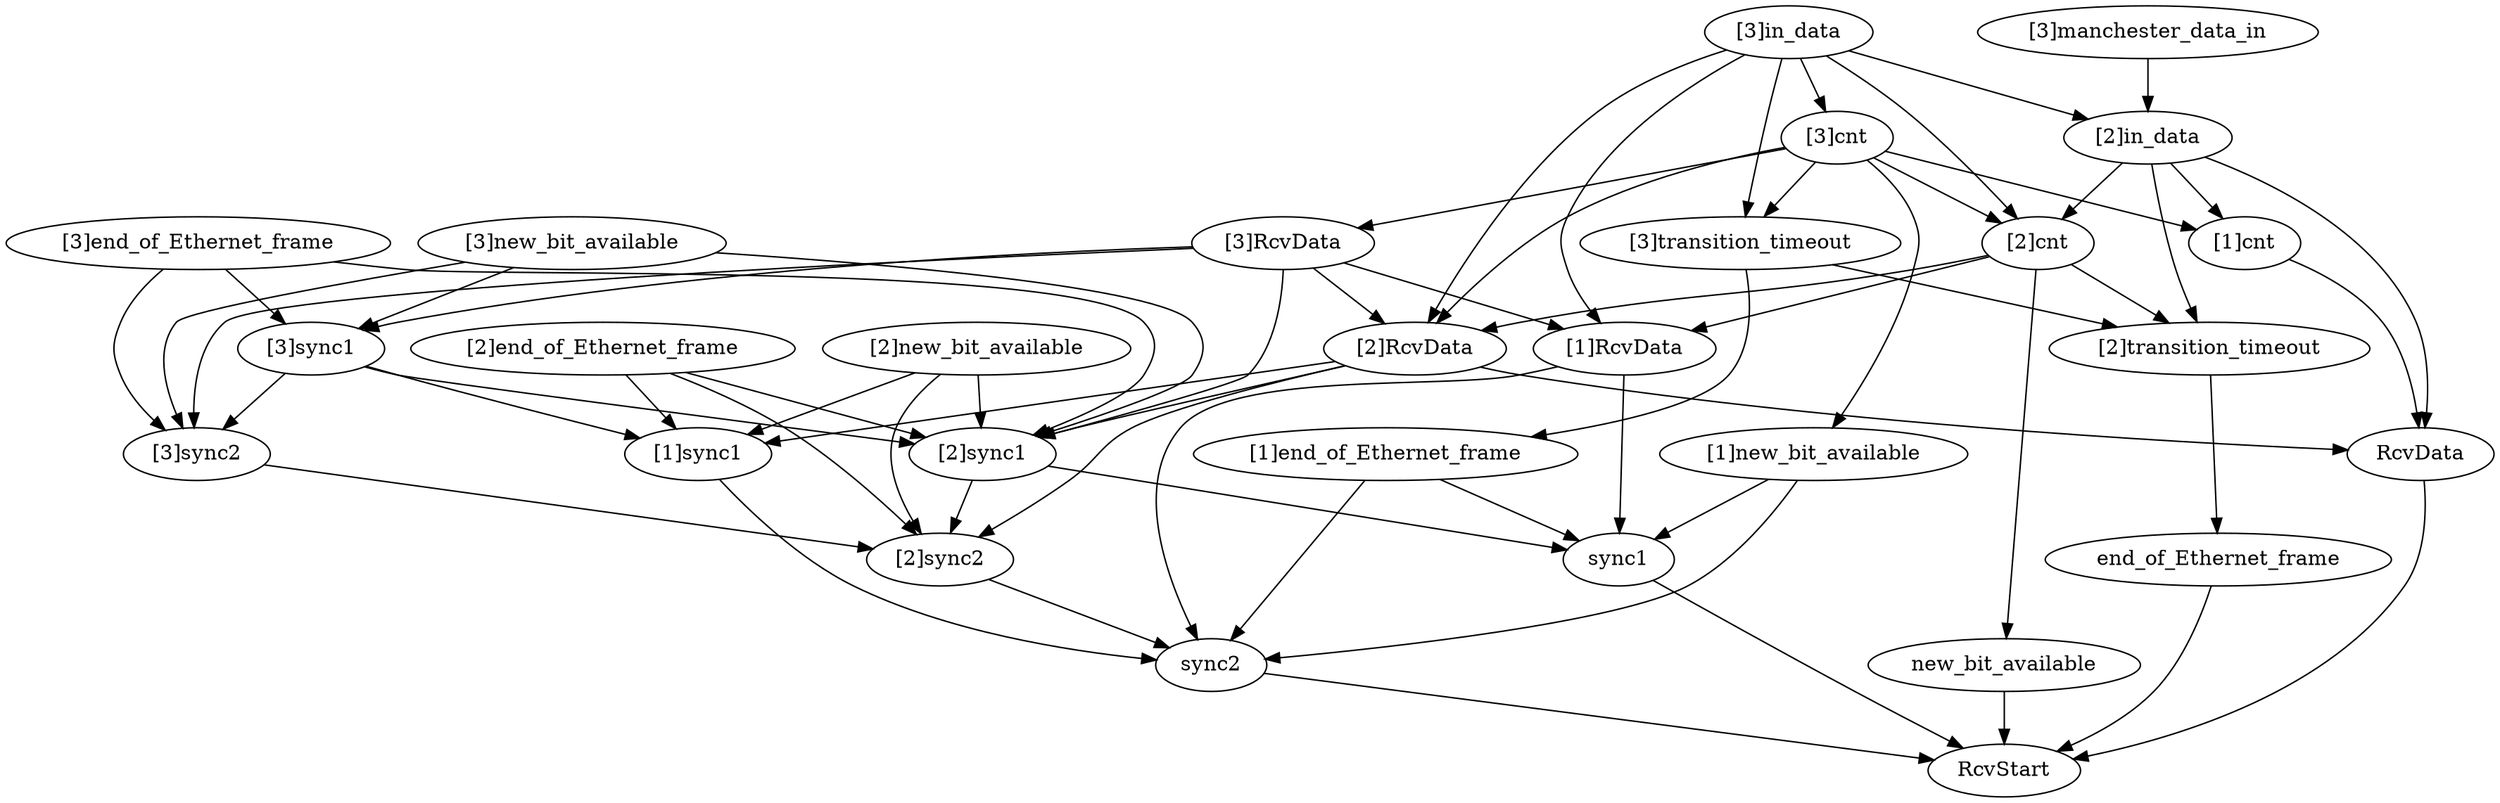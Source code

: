 strict digraph "" {
	"[3]RcvData"	 [complexity=8,
		importance=0.295904849865,
		rank=0.0369881062331];
	"[2]sync1"	 [complexity=7,
		importance=1.4277475786,
		rank=0.203963939801];
	"[3]RcvData" -> "[2]sync1";
	"[2]RcvData"	 [complexity=5,
		importance=0.226742181857,
		rank=0.0453484363714];
	"[3]RcvData" -> "[2]RcvData";
	"[1]RcvData"	 [complexity=3,
		importance=0.301679634109,
		rank=0.100559878036];
	"[3]RcvData" -> "[1]RcvData";
	"[3]sync2"	 [complexity=9,
		importance=6.67752487409,
		rank=0.741947208232];
	"[3]RcvData" -> "[3]sync2";
	"[3]sync1"	 [complexity=11,
		importance=6.79858750193,
		rank=0.618053409266];
	"[3]RcvData" -> "[3]sync1";
	"[3]new_bit_available"	 [complexity=10,
		importance=20.0916593063,
		rank=2.00916593063];
	"[3]new_bit_available" -> "[2]sync1";
	"[3]new_bit_available" -> "[3]sync2";
	"[3]new_bit_available" -> "[3]sync1";
	"[2]new_bit_available"	 [complexity=6,
		importance=3.97913953636,
		rank=0.663189922726];
	"[2]sync2"	 [complexity=5,
		importance=1.30668495077,
		rank=0.261336990153];
	"[2]new_bit_available" -> "[2]sync2";
	"[2]new_bit_available" -> "[2]sync1";
	"[1]sync1"	 [complexity=3,
		importance=0.35357959394,
		rank=0.117859864647];
	"[2]new_bit_available" -> "[1]sync1";
	"[2]end_of_Ethernet_frame"	 [complexity=6,
		importance=5.29404490158,
		rank=0.88234081693];
	"[2]end_of_Ethernet_frame" -> "[2]sync2";
	"[2]end_of_Ethernet_frame" -> "[2]sync1";
	"[2]end_of_Ethernet_frame" -> "[1]sync1";
	"[1]new_bit_available"	 [complexity=2,
		importance=0.756635582363,
		rank=0.378317791182];
	sync2	 [complexity=1,
		importance=0.232516966101,
		rank=0.232516966101];
	"[1]new_bit_available" -> sync2;
	sync1	 [complexity=2,
		importance=0.20947947368,
		rank=0.10473973684];
	"[1]new_bit_available" -> sync1;
	"[2]transition_timeout"	 [complexity=3,
		importance=0.251284931532,
		rank=0.0837616438439];
	end_of_Ethernet_frame	 [complexity=1,
		importance=0.155721944358,
		rank=0.155721944358];
	"[2]transition_timeout" -> end_of_Ethernet_frame;
	"[3]transition_timeout"	 [complexity=5,
		importance=0.346847918705,
		rank=0.0693695837411];
	"[3]transition_timeout" -> "[2]transition_timeout";
	"[1]end_of_Ethernet_frame"	 [complexity=2,
		importance=0.997372962922,
		rank=0.498686481461];
	"[3]transition_timeout" -> "[1]end_of_Ethernet_frame";
	"[2]sync2" -> sync2;
	"[2]sync1" -> "[2]sync2";
	"[2]sync1" -> sync1;
	"[1]sync1" -> sync2;
	RcvStart	 [complexity=0,
		importance=0.0884168458416,
		rank=0.0];
	"[3]in_data"	 [complexity=11,
		importance=1.13461274523,
		rank=0.103146613203];
	"[3]in_data" -> "[3]transition_timeout";
	"[3]cnt"	 [complexity=8,
		importance=0.526203958638,
		rank=0.0657754948297];
	"[3]in_data" -> "[3]cnt";
	"[2]cnt"	 [complexity=3,
		importance=0.224568496179,
		rank=0.0748561653931];
	"[3]in_data" -> "[2]cnt";
	"[3]in_data" -> "[2]RcvData";
	"[3]in_data" -> "[1]RcvData";
	"[2]in_data"	 [complexity=6,
		importance=0.531341820317,
		rank=0.0885569700529];
	"[3]in_data" -> "[2]in_data";
	"[3]cnt" -> "[3]RcvData";
	"[3]cnt" -> "[1]new_bit_available";
	"[3]cnt" -> "[3]transition_timeout";
	"[1]cnt"	 [complexity=3,
		importance=0.234646480128,
		rank=0.078215493376];
	"[3]cnt" -> "[1]cnt";
	"[3]cnt" -> "[2]cnt";
	"[3]cnt" -> "[2]RcvData";
	end_of_Ethernet_frame -> RcvStart;
	RcvData	 [complexity=2,
		importance=0.157579513849,
		rank=0.0787897569247];
	"[1]cnt" -> RcvData;
	"[2]cnt" -> "[2]transition_timeout";
	"[2]cnt" -> "[2]RcvData";
	"[2]cnt" -> "[1]RcvData";
	new_bit_available	 [complexity=1,
		importance=0.147501529901,
		rank=0.147501529901];
	"[2]cnt" -> new_bit_available;
	"[2]RcvData" -> "[2]sync2";
	"[2]RcvData" -> "[2]sync1";
	"[2]RcvData" -> "[1]sync1";
	"[2]RcvData" -> RcvData;
	"[1]end_of_Ethernet_frame" -> sync2;
	"[1]end_of_Ethernet_frame" -> sync1;
	"[1]RcvData" -> sync2;
	"[1]RcvData" -> sync1;
	"[3]manchester_data_in"	 [complexity=9,
		importance=0.602875796492,
		rank=0.0669861996102];
	"[3]manchester_data_in" -> "[2]in_data";
	new_bit_available -> RcvStart;
	"[3]end_of_Ethernet_frame"	 [complexity=10,
		importance=26.7774045949,
		rank=2.67774045949];
	"[3]end_of_Ethernet_frame" -> "[2]sync1";
	"[3]end_of_Ethernet_frame" -> "[3]sync2";
	"[3]end_of_Ethernet_frame" -> "[3]sync1";
	RcvData -> RcvStart;
	sync2 -> RcvStart;
	"[2]in_data" -> "[2]transition_timeout";
	"[2]in_data" -> "[1]cnt";
	"[2]in_data" -> "[2]cnt";
	"[2]in_data" -> RcvData;
	sync1 -> RcvStart;
	"[3]sync2" -> "[2]sync2";
	"[3]sync1" -> "[2]sync1";
	"[3]sync1" -> "[1]sync1";
	"[3]sync1" -> "[3]sync2";
}
